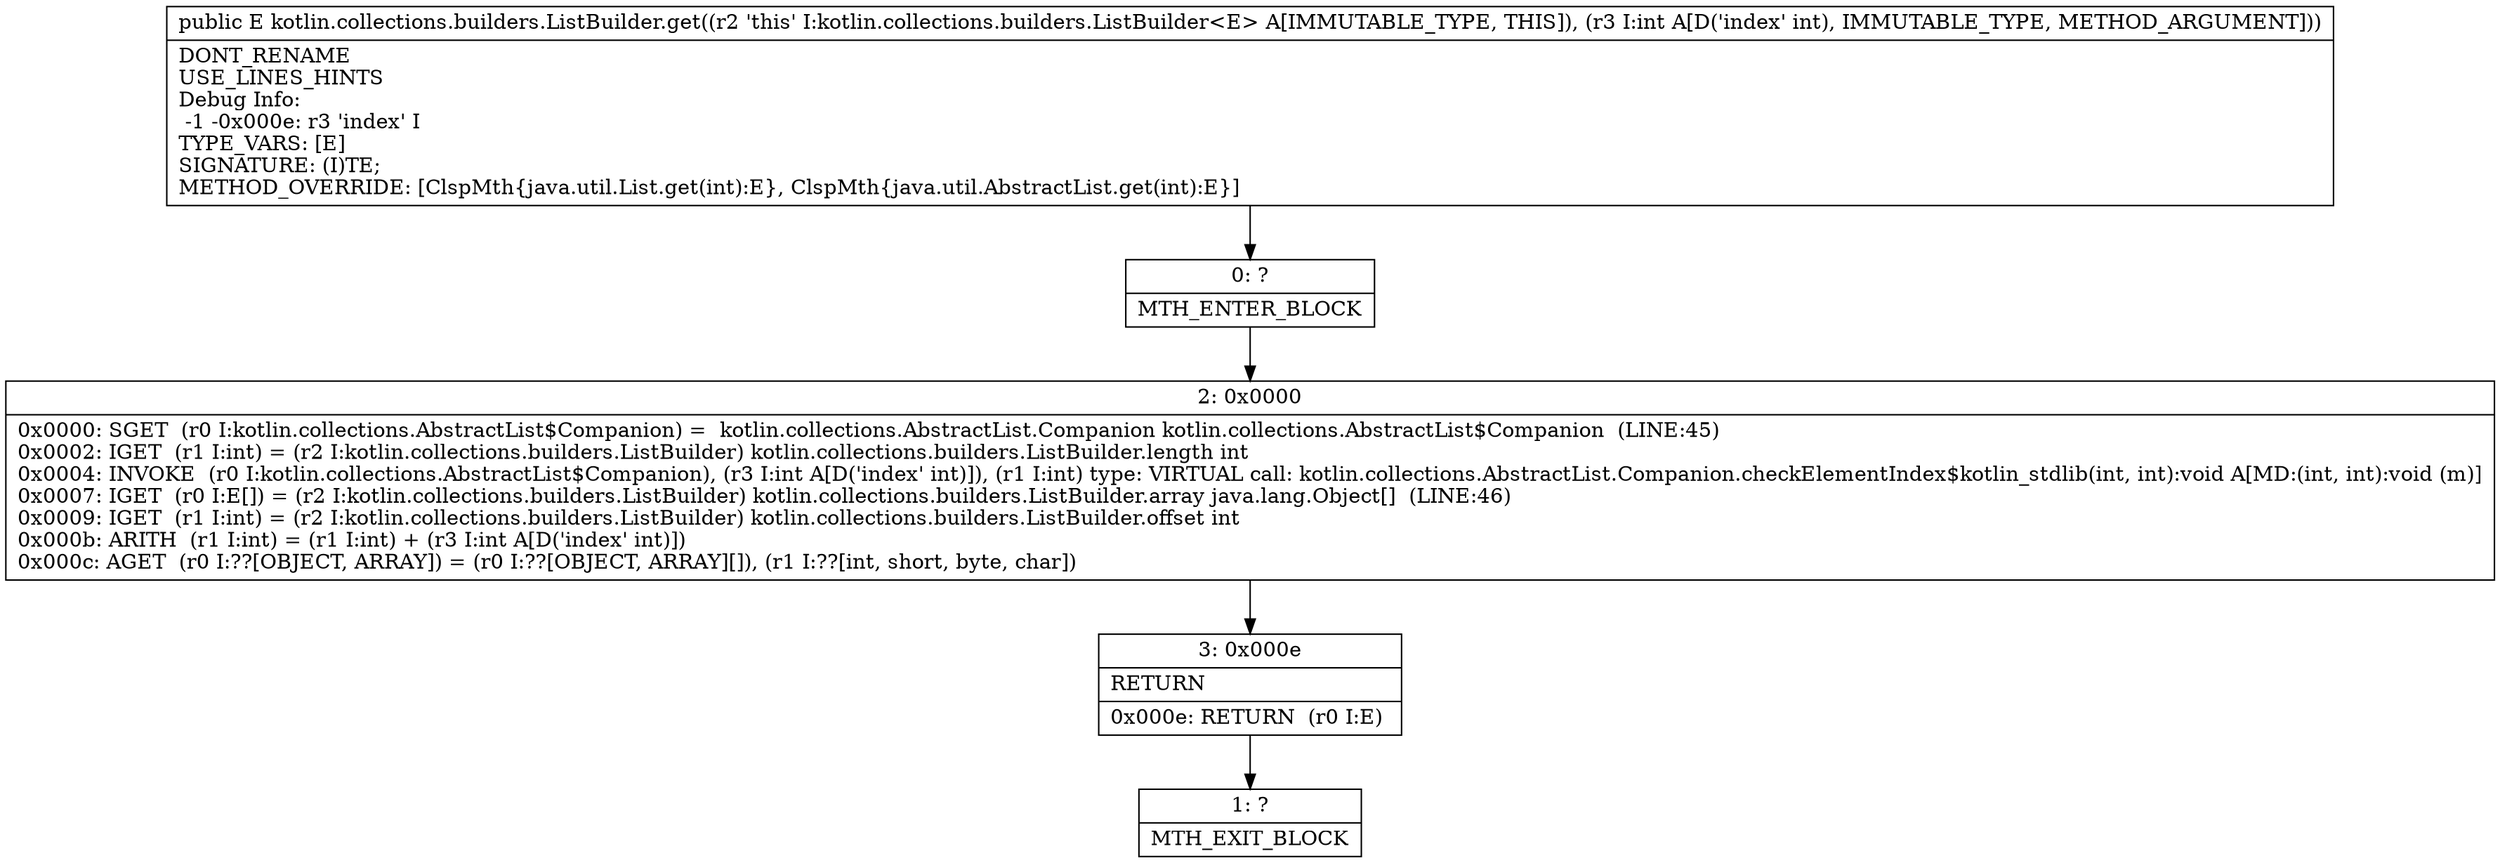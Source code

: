 digraph "CFG forkotlin.collections.builders.ListBuilder.get(I)Ljava\/lang\/Object;" {
Node_0 [shape=record,label="{0\:\ ?|MTH_ENTER_BLOCK\l}"];
Node_2 [shape=record,label="{2\:\ 0x0000|0x0000: SGET  (r0 I:kotlin.collections.AbstractList$Companion) =  kotlin.collections.AbstractList.Companion kotlin.collections.AbstractList$Companion  (LINE:45)\l0x0002: IGET  (r1 I:int) = (r2 I:kotlin.collections.builders.ListBuilder) kotlin.collections.builders.ListBuilder.length int \l0x0004: INVOKE  (r0 I:kotlin.collections.AbstractList$Companion), (r3 I:int A[D('index' int)]), (r1 I:int) type: VIRTUAL call: kotlin.collections.AbstractList.Companion.checkElementIndex$kotlin_stdlib(int, int):void A[MD:(int, int):void (m)]\l0x0007: IGET  (r0 I:E[]) = (r2 I:kotlin.collections.builders.ListBuilder) kotlin.collections.builders.ListBuilder.array java.lang.Object[]  (LINE:46)\l0x0009: IGET  (r1 I:int) = (r2 I:kotlin.collections.builders.ListBuilder) kotlin.collections.builders.ListBuilder.offset int \l0x000b: ARITH  (r1 I:int) = (r1 I:int) + (r3 I:int A[D('index' int)]) \l0x000c: AGET  (r0 I:??[OBJECT, ARRAY]) = (r0 I:??[OBJECT, ARRAY][]), (r1 I:??[int, short, byte, char]) \l}"];
Node_3 [shape=record,label="{3\:\ 0x000e|RETURN\l|0x000e: RETURN  (r0 I:E) \l}"];
Node_1 [shape=record,label="{1\:\ ?|MTH_EXIT_BLOCK\l}"];
MethodNode[shape=record,label="{public E kotlin.collections.builders.ListBuilder.get((r2 'this' I:kotlin.collections.builders.ListBuilder\<E\> A[IMMUTABLE_TYPE, THIS]), (r3 I:int A[D('index' int), IMMUTABLE_TYPE, METHOD_ARGUMENT]))  | DONT_RENAME\lUSE_LINES_HINTS\lDebug Info:\l  \-1 \-0x000e: r3 'index' I\lTYPE_VARS: [E]\lSIGNATURE: (I)TE;\lMETHOD_OVERRIDE: [ClspMth\{java.util.List.get(int):E\}, ClspMth\{java.util.AbstractList.get(int):E\}]\l}"];
MethodNode -> Node_0;Node_0 -> Node_2;
Node_2 -> Node_3;
Node_3 -> Node_1;
}

